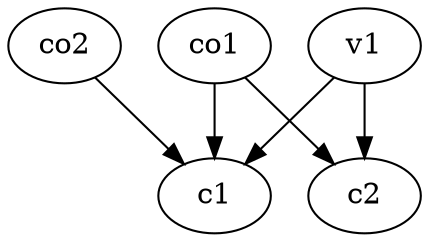strict digraph  {
c1;
c2;
v1;
co1;
co2;
v1 -> c1  [weight=1];
v1 -> c2  [weight=1];
co1 -> c2  [weight=1];
co1 -> c1  [weight=1];
co2 -> c1  [weight=1];
}
